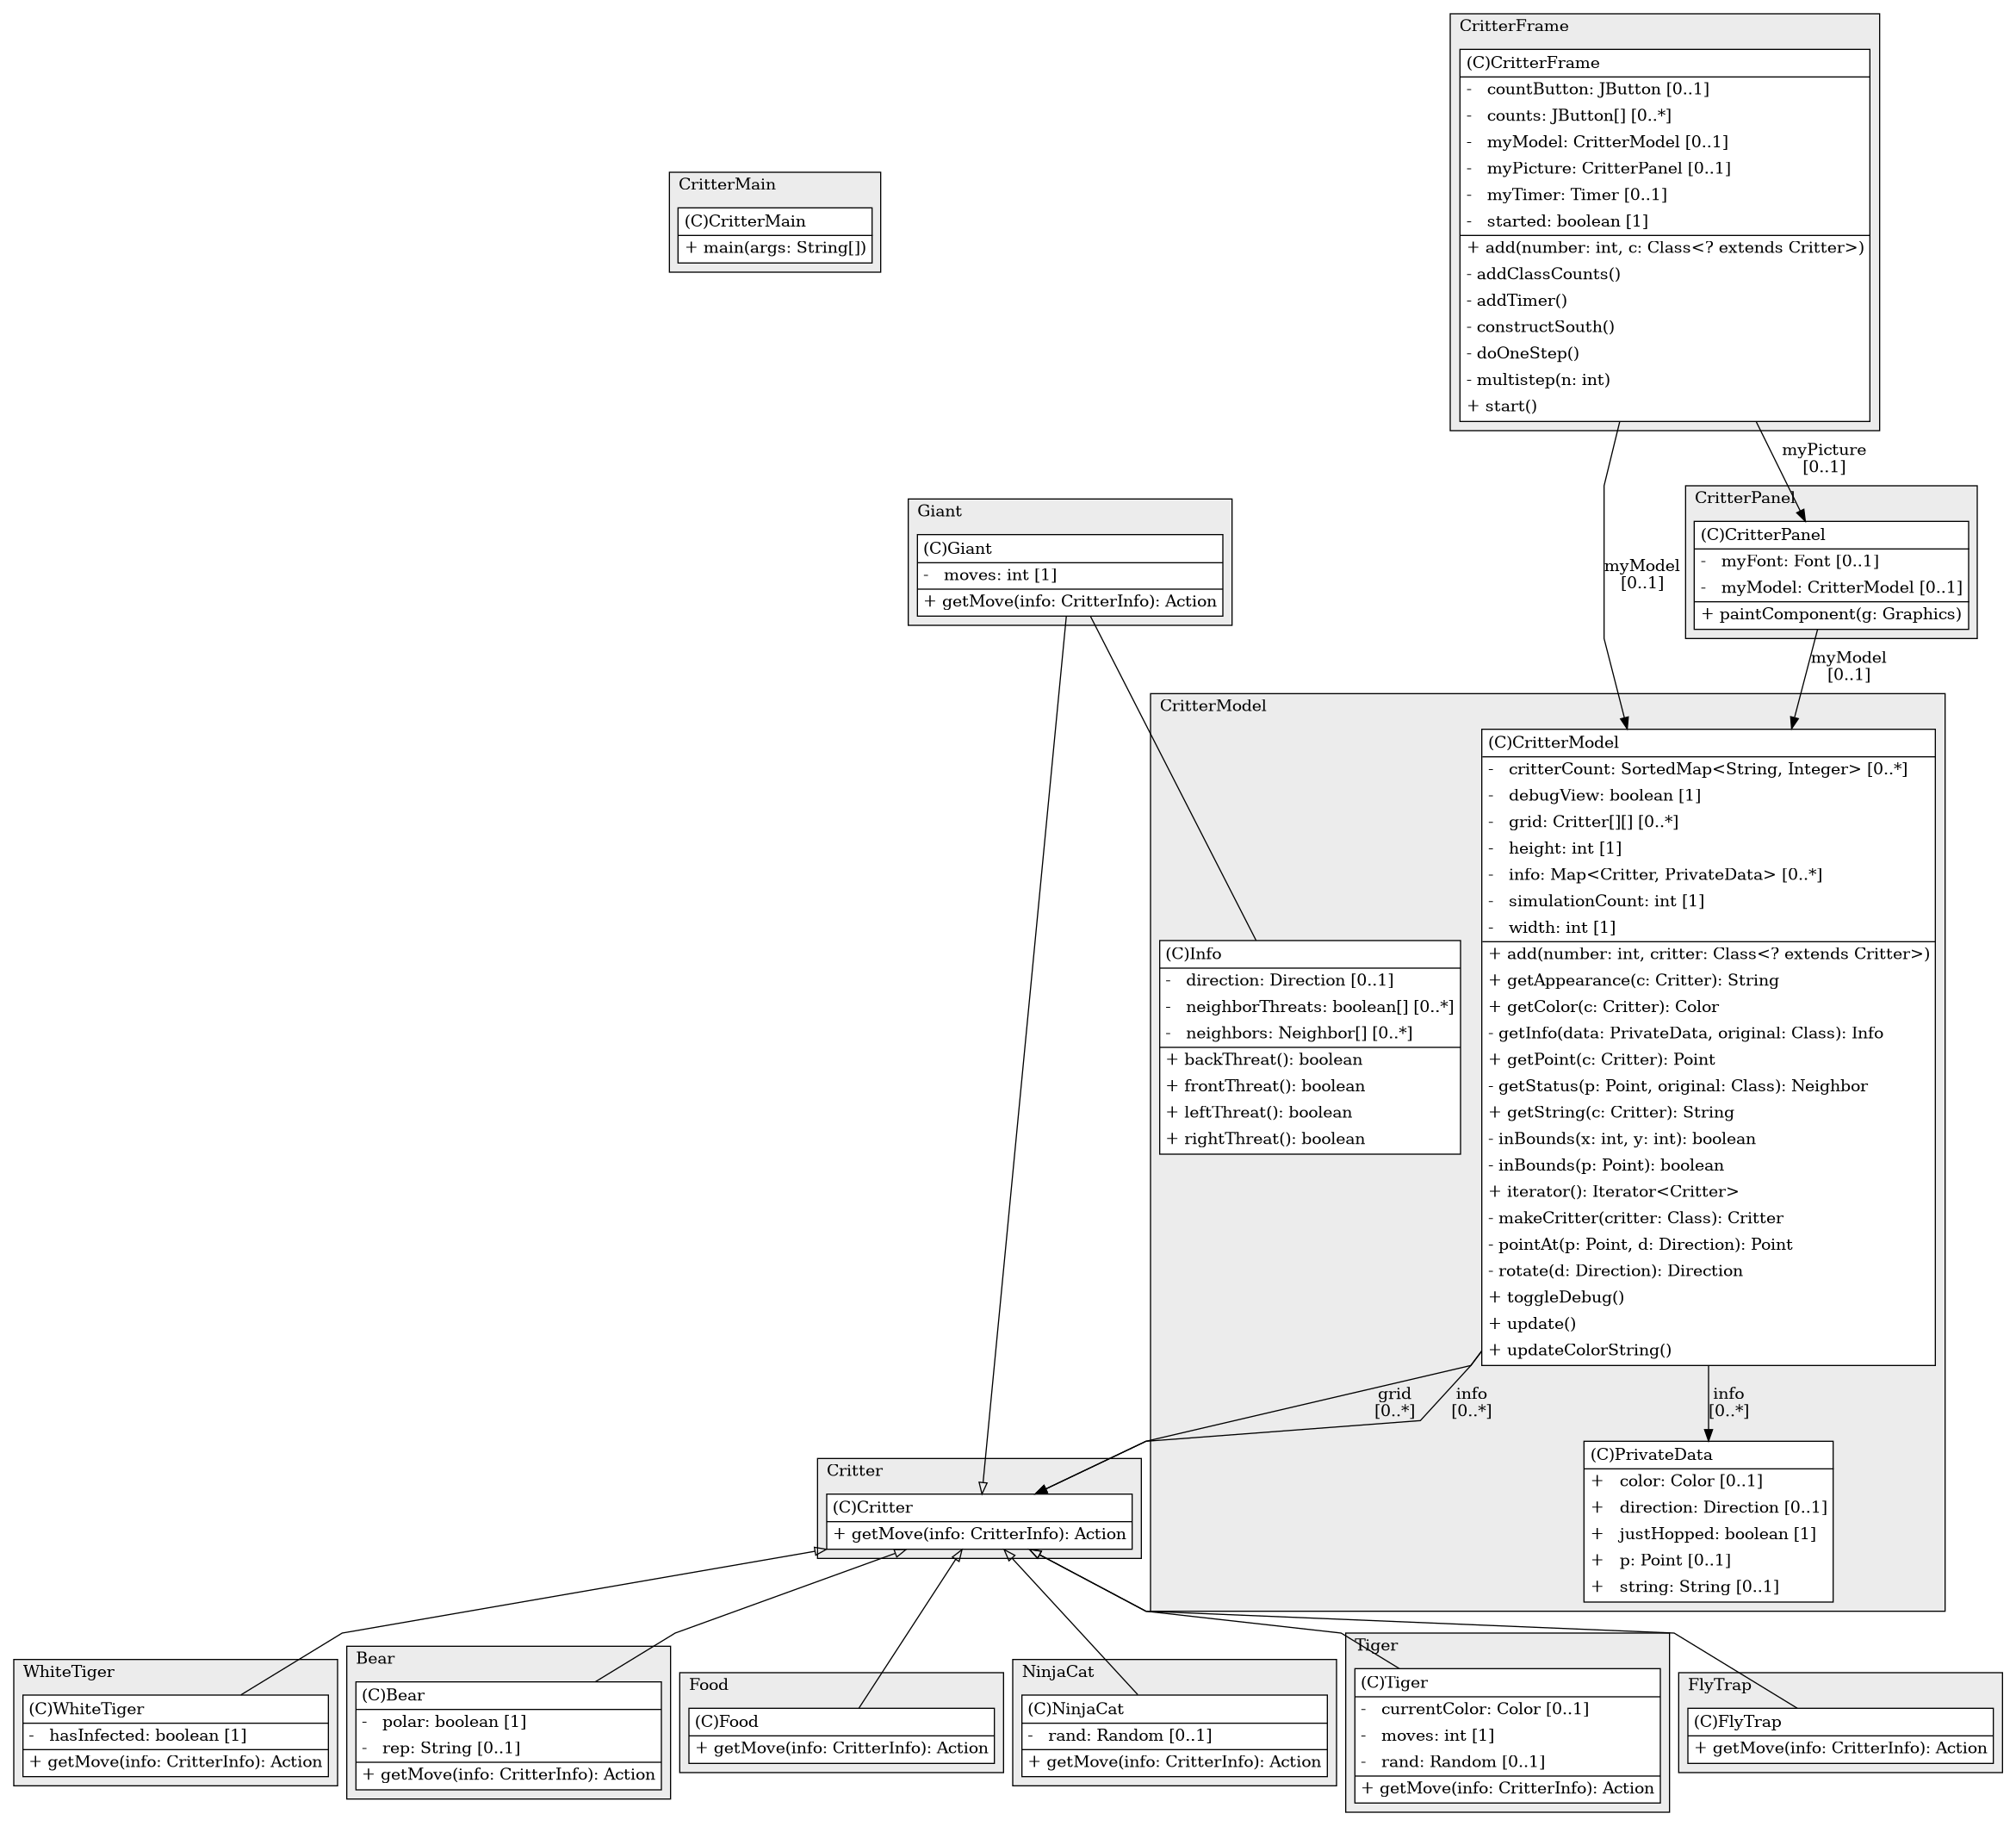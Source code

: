 @startuml

/' diagram meta data start
config=StructureConfiguration;
{
  "projectClassification": {
    "searchMode": "OpenProject", // OpenProject, AllProjects
    "includedProjects": "",
    "pathEndKeywords": "*.impl",
    "isClientPath": "",
    "isClientName": "",
    "isTestPath": "",
    "isTestName": "",
    "isMappingPath": "",
    "isMappingName": "",
    "isDataAccessPath": "",
    "isDataAccessName": "",
    "isDataStructurePath": "",
    "isDataStructureName": "",
    "isInterfaceStructuresPath": "",
    "isInterfaceStructuresName": "",
    "isEntryPointPath": "",
    "isEntryPointName": "",
    "treatFinalFieldsAsMandatory": false
  },
  "graphRestriction": {
    "classPackageExcludeFilter": "",
    "classPackageIncludeFilter": "",
    "classNameExcludeFilter": "",
    "classNameIncludeFilter": "",
    "methodNameExcludeFilter": "",
    "methodNameIncludeFilter": "",
    "removeByInheritance": "", // inheritance/annotation based filtering is done in a second step
    "removeByAnnotation": "",
    "removeByClassPackage": "", // cleanup the graph after inheritance/annotation based filtering is done
    "removeByClassName": "",
    "cutMappings": false,
    "cutEnum": true,
    "cutTests": true,
    "cutClient": true,
    "cutDataAccess": false,
    "cutInterfaceStructures": false,
    "cutDataStructures": false,
    "cutGetterAndSetter": true,
    "cutConstructors": true
  },
  "graphTraversal": {
    "forwardDepth": 6,
    "backwardDepth": 6,
    "classPackageExcludeFilter": "",
    "classPackageIncludeFilter": "",
    "classNameExcludeFilter": "",
    "classNameIncludeFilter": "",
    "methodNameExcludeFilter": "",
    "methodNameIncludeFilter": "",
    "hideMappings": false,
    "hideDataStructures": false,
    "hidePrivateMethods": true,
    "hideInterfaceCalls": true, // indirection: implementation -> interface (is hidden) -> implementation
    "onlyShowApplicationEntryPoints": false, // root node is included
    "useMethodCallsForStructureDiagram": "ForwardOnly" // ForwardOnly, BothDirections, No
  },
  "details": {
    "aggregation": "GroupByClass", // ByClass, GroupByClass, None
    "showClassGenericTypes": true,
    "showMethods": true,
    "showMethodParameterNames": true,
    "showMethodParameterTypes": true,
    "showMethodReturnType": true,
    "showPackageLevels": 2,
    "showDetailedClassStructure": true
  },
  "rootClass": "CritterMain",
  "extensionCallbackMethod": "" // qualified.class.name#methodName - signature: public static String method(String)
}
diagram meta data end '/



digraph g {
    rankdir="TB"
    splines=polyline
    

'nodes 
subgraph cluster_1304446528 { 
   	label=CritterMain
	labeljust=l
	fillcolor="#ececec"
	style=filled
   
   CritterMain1304446528[
	label=<<TABLE BORDER="1" CELLBORDER="0" CELLPADDING="4" CELLSPACING="0">
<TR><TD ALIGN="LEFT" >(C)CritterMain</TD></TR>
<HR/>
<TR><TD ALIGN="LEFT" >+ main(args: String[])</TD></TR>
</TABLE>>
	style=filled
	margin=0
	shape=plaintext
	fillcolor="#FFFFFF"
];
} 

subgraph cluster_1597499417 { 
   	label=Critter
	labeljust=l
	fillcolor="#ececec"
	style=filled
   
   Critter1597499417[
	label=<<TABLE BORDER="1" CELLBORDER="0" CELLPADDING="4" CELLSPACING="0">
<TR><TD ALIGN="LEFT" >(C)Critter</TD></TR>
<HR/>
<TR><TD ALIGN="LEFT" >+ getMove(info: CritterInfo): Action</TD></TR>
</TABLE>>
	style=filled
	margin=0
	shape=plaintext
	fillcolor="#FFFFFF"
];
} 

subgraph cluster_1777170886 { 
   	label=CritterFrame
	labeljust=l
	fillcolor="#ececec"
	style=filled
   
   CritterFrame1777170886[
	label=<<TABLE BORDER="1" CELLBORDER="0" CELLPADDING="4" CELLSPACING="0">
<TR><TD ALIGN="LEFT" >(C)CritterFrame</TD></TR>
<HR/>
<TR><TD ALIGN="LEFT" >-   countButton: JButton [0..1]</TD></TR>
<TR><TD ALIGN="LEFT" >-   counts: JButton[] [0..*]</TD></TR>
<TR><TD ALIGN="LEFT" >-   myModel: CritterModel [0..1]</TD></TR>
<TR><TD ALIGN="LEFT" >-   myPicture: CritterPanel [0..1]</TD></TR>
<TR><TD ALIGN="LEFT" >-   myTimer: Timer [0..1]</TD></TR>
<TR><TD ALIGN="LEFT" >-   started: boolean [1]</TD></TR>
<HR/>
<TR><TD ALIGN="LEFT" >+ add(number: int, c: Class&lt;? extends Critter&gt;)</TD></TR>
<TR><TD ALIGN="LEFT" >- addClassCounts()</TD></TR>
<TR><TD ALIGN="LEFT" >- addTimer()</TD></TR>
<TR><TD ALIGN="LEFT" >- constructSouth()</TD></TR>
<TR><TD ALIGN="LEFT" >- doOneStep()</TD></TR>
<TR><TD ALIGN="LEFT" >- multistep(n: int)</TD></TR>
<TR><TD ALIGN="LEFT" >+ start()</TD></TR>
</TABLE>>
	style=filled
	margin=0
	shape=plaintext
	fillcolor="#FFFFFF"
];
} 

subgraph cluster_1783548802 { 
   	label=CritterModel
	labeljust=l
	fillcolor="#ececec"
	style=filled
   
   CritterModel1783548802[
	label=<<TABLE BORDER="1" CELLBORDER="0" CELLPADDING="4" CELLSPACING="0">
<TR><TD ALIGN="LEFT" >(C)CritterModel</TD></TR>
<HR/>
<TR><TD ALIGN="LEFT" >-   critterCount: SortedMap&lt;String, Integer&gt; [0..*]</TD></TR>
<TR><TD ALIGN="LEFT" >-   debugView: boolean [1]</TD></TR>
<TR><TD ALIGN="LEFT" >-   grid: Critter[][] [0..*]</TD></TR>
<TR><TD ALIGN="LEFT" >-   height: int [1]</TD></TR>
<TR><TD ALIGN="LEFT" >-   info: Map&lt;Critter, PrivateData&gt; [0..*]</TD></TR>
<TR><TD ALIGN="LEFT" >-   simulationCount: int [1]</TD></TR>
<TR><TD ALIGN="LEFT" >-   width: int [1]</TD></TR>
<HR/>
<TR><TD ALIGN="LEFT" >+ add(number: int, critter: Class&lt;? extends Critter&gt;)</TD></TR>
<TR><TD ALIGN="LEFT" >+ getAppearance(c: Critter): String</TD></TR>
<TR><TD ALIGN="LEFT" >+ getColor(c: Critter): Color</TD></TR>
<TR><TD ALIGN="LEFT" >- getInfo(data: PrivateData, original: Class): Info</TD></TR>
<TR><TD ALIGN="LEFT" >+ getPoint(c: Critter): Point</TD></TR>
<TR><TD ALIGN="LEFT" >- getStatus(p: Point, original: Class): Neighbor</TD></TR>
<TR><TD ALIGN="LEFT" >+ getString(c: Critter): String</TD></TR>
<TR><TD ALIGN="LEFT" >- inBounds(x: int, y: int): boolean</TD></TR>
<TR><TD ALIGN="LEFT" >- inBounds(p: Point): boolean</TD></TR>
<TR><TD ALIGN="LEFT" >+ iterator(): Iterator&lt;Critter&gt;</TD></TR>
<TR><TD ALIGN="LEFT" >- makeCritter(critter: Class): Critter</TD></TR>
<TR><TD ALIGN="LEFT" >- pointAt(p: Point, d: Direction): Point</TD></TR>
<TR><TD ALIGN="LEFT" >- rotate(d: Direction): Direction</TD></TR>
<TR><TD ALIGN="LEFT" >+ toggleDebug()</TD></TR>
<TR><TD ALIGN="LEFT" >+ update()</TD></TR>
<TR><TD ALIGN="LEFT" >+ updateColorString()</TD></TR>
</TABLE>>
	style=filled
	margin=0
	shape=plaintext
	fillcolor="#FFFFFF"
];

Info1783548802[
	label=<<TABLE BORDER="1" CELLBORDER="0" CELLPADDING="4" CELLSPACING="0">
<TR><TD ALIGN="LEFT" >(C)Info</TD></TR>
<HR/>
<TR><TD ALIGN="LEFT" >-   direction: Direction [0..1]</TD></TR>
<TR><TD ALIGN="LEFT" >-   neighborThreats: boolean[] [0..*]</TD></TR>
<TR><TD ALIGN="LEFT" >-   neighbors: Neighbor[] [0..*]</TD></TR>
<HR/>
<TR><TD ALIGN="LEFT" >+ backThreat(): boolean</TD></TR>
<TR><TD ALIGN="LEFT" >+ frontThreat(): boolean</TD></TR>
<TR><TD ALIGN="LEFT" >+ leftThreat(): boolean</TD></TR>
<TR><TD ALIGN="LEFT" >+ rightThreat(): boolean</TD></TR>
</TABLE>>
	style=filled
	margin=0
	shape=plaintext
	fillcolor="#FFFFFF"
];

PrivateData1783548802[
	label=<<TABLE BORDER="1" CELLBORDER="0" CELLPADDING="4" CELLSPACING="0">
<TR><TD ALIGN="LEFT" >(C)PrivateData</TD></TR>
<HR/>
<TR><TD ALIGN="LEFT" >+   color: Color [0..1]</TD></TR>
<TR><TD ALIGN="LEFT" >+   direction: Direction [0..1]</TD></TR>
<TR><TD ALIGN="LEFT" >+   justHopped: boolean [1]</TD></TR>
<TR><TD ALIGN="LEFT" >+   p: Point [0..1]</TD></TR>
<TR><TD ALIGN="LEFT" >+   string: String [0..1]</TD></TR>
</TABLE>>
	style=filled
	margin=0
	shape=plaintext
	fillcolor="#FFFFFF"
];
} 

subgraph cluster_1785911901 { 
   	label=CritterPanel
	labeljust=l
	fillcolor="#ececec"
	style=filled
   
   CritterPanel1785911901[
	label=<<TABLE BORDER="1" CELLBORDER="0" CELLPADDING="4" CELLSPACING="0">
<TR><TD ALIGN="LEFT" >(C)CritterPanel</TD></TR>
<HR/>
<TR><TD ALIGN="LEFT" >-   myFont: Font [0..1]</TD></TR>
<TR><TD ALIGN="LEFT" >-   myModel: CritterModel [0..1]</TD></TR>
<HR/>
<TR><TD ALIGN="LEFT" >+ paintComponent(g: Graphics)</TD></TR>
</TABLE>>
	style=filled
	margin=0
	shape=plaintext
	fillcolor="#FFFFFF"
];
} 

subgraph cluster_2053422538 { 
   	label=WhiteTiger
	labeljust=l
	fillcolor="#ececec"
	style=filled
   
   WhiteTiger2053422538[
	label=<<TABLE BORDER="1" CELLBORDER="0" CELLPADDING="4" CELLSPACING="0">
<TR><TD ALIGN="LEFT" >(C)WhiteTiger</TD></TR>
<HR/>
<TR><TD ALIGN="LEFT" >-   hasInfected: boolean [1]</TD></TR>
<HR/>
<TR><TD ALIGN="LEFT" >+ getMove(info: CritterInfo): Action</TD></TR>
</TABLE>>
	style=filled
	margin=0
	shape=plaintext
	fillcolor="#FFFFFF"
];
} 

subgraph cluster_2066388 { 
   	label=Bear
	labeljust=l
	fillcolor="#ececec"
	style=filled
   
   Bear2066388[
	label=<<TABLE BORDER="1" CELLBORDER="0" CELLPADDING="4" CELLSPACING="0">
<TR><TD ALIGN="LEFT" >(C)Bear</TD></TR>
<HR/>
<TR><TD ALIGN="LEFT" >-   polar: boolean [1]</TD></TR>
<TR><TD ALIGN="LEFT" >-   rep: String [0..1]</TD></TR>
<HR/>
<TR><TD ALIGN="LEFT" >+ getMove(info: CritterInfo): Action</TD></TR>
</TABLE>>
	style=filled
	margin=0
	shape=plaintext
	fillcolor="#FFFFFF"
];
} 

subgraph cluster_2195582 { 
   	label=Food
	labeljust=l
	fillcolor="#ececec"
	style=filled
   
   Food2195582[
	label=<<TABLE BORDER="1" CELLBORDER="0" CELLPADDING="4" CELLSPACING="0">
<TR><TD ALIGN="LEFT" >(C)Food</TD></TR>
<HR/>
<TR><TD ALIGN="LEFT" >+ getMove(info: CritterInfo): Action</TD></TR>
</TABLE>>
	style=filled
	margin=0
	shape=plaintext
	fillcolor="#FFFFFF"
];
} 

subgraph cluster_448915724 { 
   	label=NinjaCat
	labeljust=l
	fillcolor="#ececec"
	style=filled
   
   NinjaCat448915724[
	label=<<TABLE BORDER="1" CELLBORDER="0" CELLPADDING="4" CELLSPACING="0">
<TR><TD ALIGN="LEFT" >(C)NinjaCat</TD></TR>
<HR/>
<TR><TD ALIGN="LEFT" >-   rand: Random [0..1]</TD></TR>
<HR/>
<TR><TD ALIGN="LEFT" >+ getMove(info: CritterInfo): Action</TD></TR>
</TABLE>>
	style=filled
	margin=0
	shape=plaintext
	fillcolor="#FFFFFF"
];
} 

subgraph cluster_68794789 { 
   	label=Giant
	labeljust=l
	fillcolor="#ececec"
	style=filled
   
   Giant68794789[
	label=<<TABLE BORDER="1" CELLBORDER="0" CELLPADDING="4" CELLSPACING="0">
<TR><TD ALIGN="LEFT" >(C)Giant</TD></TR>
<HR/>
<TR><TD ALIGN="LEFT" >-   moves: int [1]</TD></TR>
<HR/>
<TR><TD ALIGN="LEFT" >+ getMove(info: CritterInfo): Action</TD></TR>
</TABLE>>
	style=filled
	margin=0
	shape=plaintext
	fillcolor="#FFFFFF"
];
} 

subgraph cluster_80806047 { 
   	label=Tiger
	labeljust=l
	fillcolor="#ececec"
	style=filled
   
   Tiger80806047[
	label=<<TABLE BORDER="1" CELLBORDER="0" CELLPADDING="4" CELLSPACING="0">
<TR><TD ALIGN="LEFT" >(C)Tiger</TD></TR>
<HR/>
<TR><TD ALIGN="LEFT" >-   currentColor: Color [0..1]</TD></TR>
<TR><TD ALIGN="LEFT" >-   moves: int [1]</TD></TR>
<TR><TD ALIGN="LEFT" >-   rand: Random [0..1]</TD></TR>
<HR/>
<TR><TD ALIGN="LEFT" >+ getMove(info: CritterInfo): Action</TD></TR>
</TABLE>>
	style=filled
	margin=0
	shape=plaintext
	fillcolor="#FFFFFF"
];
} 

subgraph cluster_907057696 { 
   	label=FlyTrap
	labeljust=l
	fillcolor="#ececec"
	style=filled
   
   FlyTrap907057696[
	label=<<TABLE BORDER="1" CELLBORDER="0" CELLPADDING="4" CELLSPACING="0">
<TR><TD ALIGN="LEFT" >(C)FlyTrap</TD></TR>
<HR/>
<TR><TD ALIGN="LEFT" >+ getMove(info: CritterInfo): Action</TD></TR>
</TABLE>>
	style=filled
	margin=0
	shape=plaintext
	fillcolor="#FFFFFF"
];
} 

'edges    
Critter1597499417 -> Bear2066388[arrowhead=none, arrowtail=empty, dir=both];
Critter1597499417 -> FlyTrap907057696[arrowhead=none, arrowtail=empty, dir=both];
Critter1597499417 -> Food2195582[arrowhead=none, arrowtail=empty, dir=both];
Critter1597499417 -> Giant68794789[arrowhead=none, arrowtail=empty, dir=both];
Critter1597499417 -> NinjaCat448915724[arrowhead=none, arrowtail=empty, dir=both];
Critter1597499417 -> Tiger80806047[arrowhead=none, arrowtail=empty, dir=both];
Critter1597499417 -> WhiteTiger2053422538[arrowhead=none, arrowtail=empty, dir=both];
CritterFrame1777170886 -> CritterModel1783548802[label="myModel
[0..1]"];
CritterFrame1777170886 -> CritterPanel1785911901[label="myPicture
[0..1]"];
CritterModel1783548802 -> Critter1597499417[label="grid
[0..*]"];
CritterModel1783548802 -> Critter1597499417[label="info
[0..*]"];
CritterModel1783548802 -> PrivateData1783548802[label="info
[0..*]"];
CritterPanel1785911901 -> CritterModel1783548802[label="myModel
[0..1]"];
Giant68794789 -> Info1783548802[arrowhead=none];
    
}
@enduml